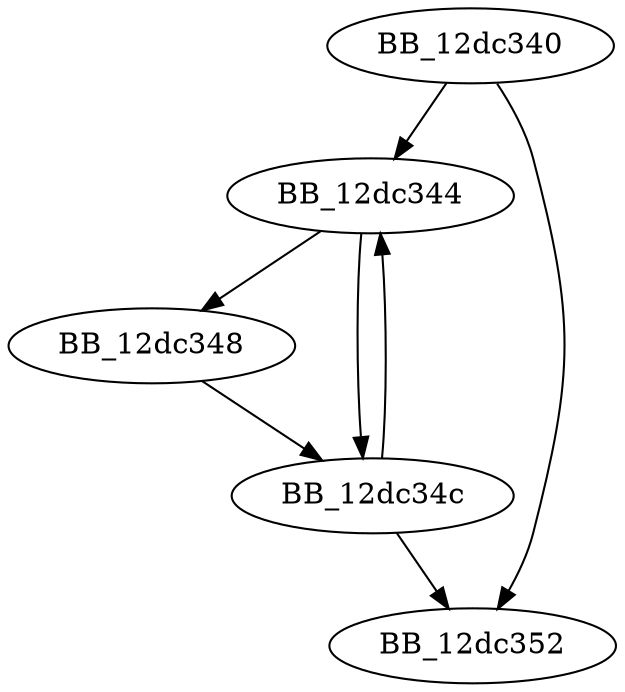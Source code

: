 DiGraph sub_12DC340{
BB_12dc340->BB_12dc344
BB_12dc340->BB_12dc352
BB_12dc344->BB_12dc348
BB_12dc344->BB_12dc34c
BB_12dc348->BB_12dc34c
BB_12dc34c->BB_12dc344
BB_12dc34c->BB_12dc352
}
